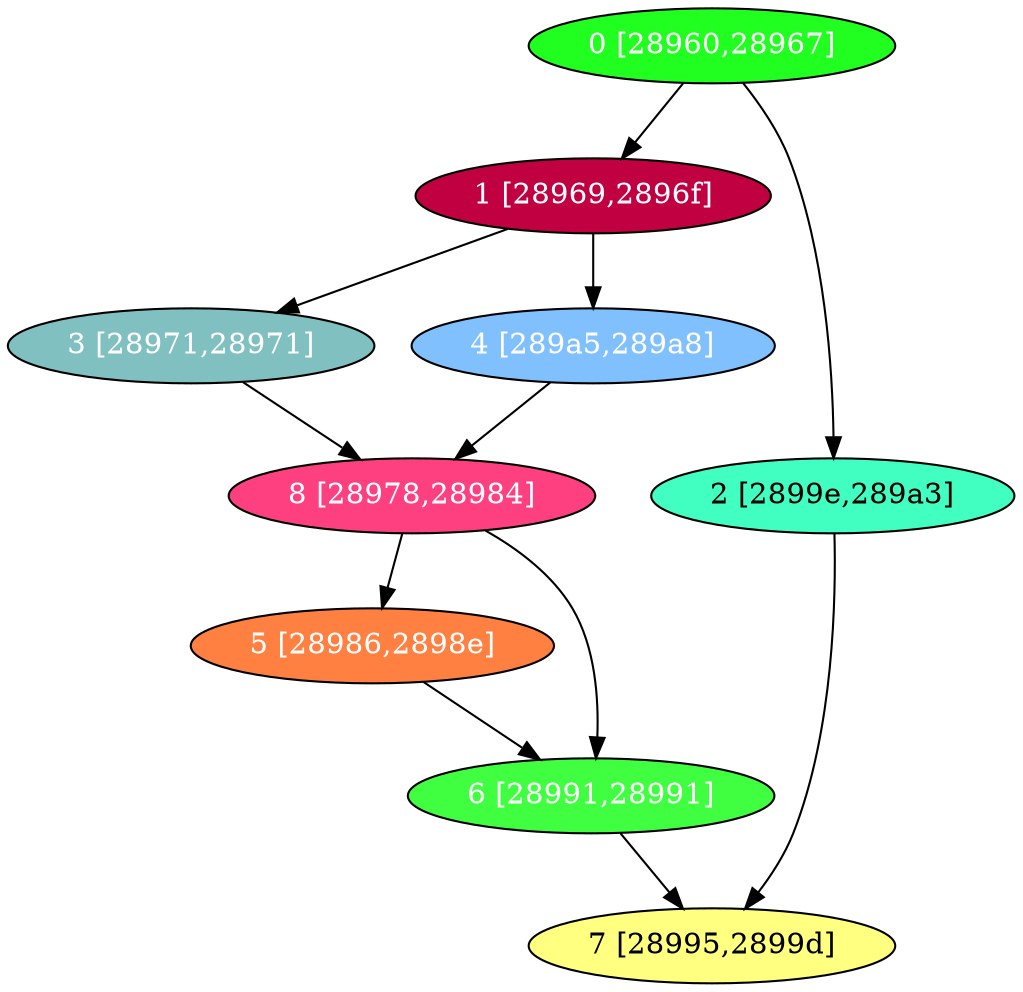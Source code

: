 diGraph libnss3{
	libnss3_0  [style=filled fillcolor="#20FF20" fontcolor="#ffffff" shape=oval label="0 [28960,28967]"]
	libnss3_1  [style=filled fillcolor="#C00040" fontcolor="#ffffff" shape=oval label="1 [28969,2896f]"]
	libnss3_2  [style=filled fillcolor="#40FFC0" fontcolor="#000000" shape=oval label="2 [2899e,289a3]"]
	libnss3_3  [style=filled fillcolor="#80C0C0" fontcolor="#ffffff" shape=oval label="3 [28971,28971]"]
	libnss3_4  [style=filled fillcolor="#80C0FF" fontcolor="#ffffff" shape=oval label="4 [289a5,289a8]"]
	libnss3_5  [style=filled fillcolor="#FF8040" fontcolor="#ffffff" shape=oval label="5 [28986,2898e]"]
	libnss3_6  [style=filled fillcolor="#40FF40" fontcolor="#ffffff" shape=oval label="6 [28991,28991]"]
	libnss3_7  [style=filled fillcolor="#FFFF80" fontcolor="#000000" shape=oval label="7 [28995,2899d]"]
	libnss3_8  [style=filled fillcolor="#FF4080" fontcolor="#ffffff" shape=oval label="8 [28978,28984]"]

	libnss3_0 -> libnss3_1
	libnss3_0 -> libnss3_2
	libnss3_1 -> libnss3_3
	libnss3_1 -> libnss3_4
	libnss3_2 -> libnss3_7
	libnss3_3 -> libnss3_8
	libnss3_4 -> libnss3_8
	libnss3_5 -> libnss3_6
	libnss3_6 -> libnss3_7
	libnss3_8 -> libnss3_5
	libnss3_8 -> libnss3_6
}